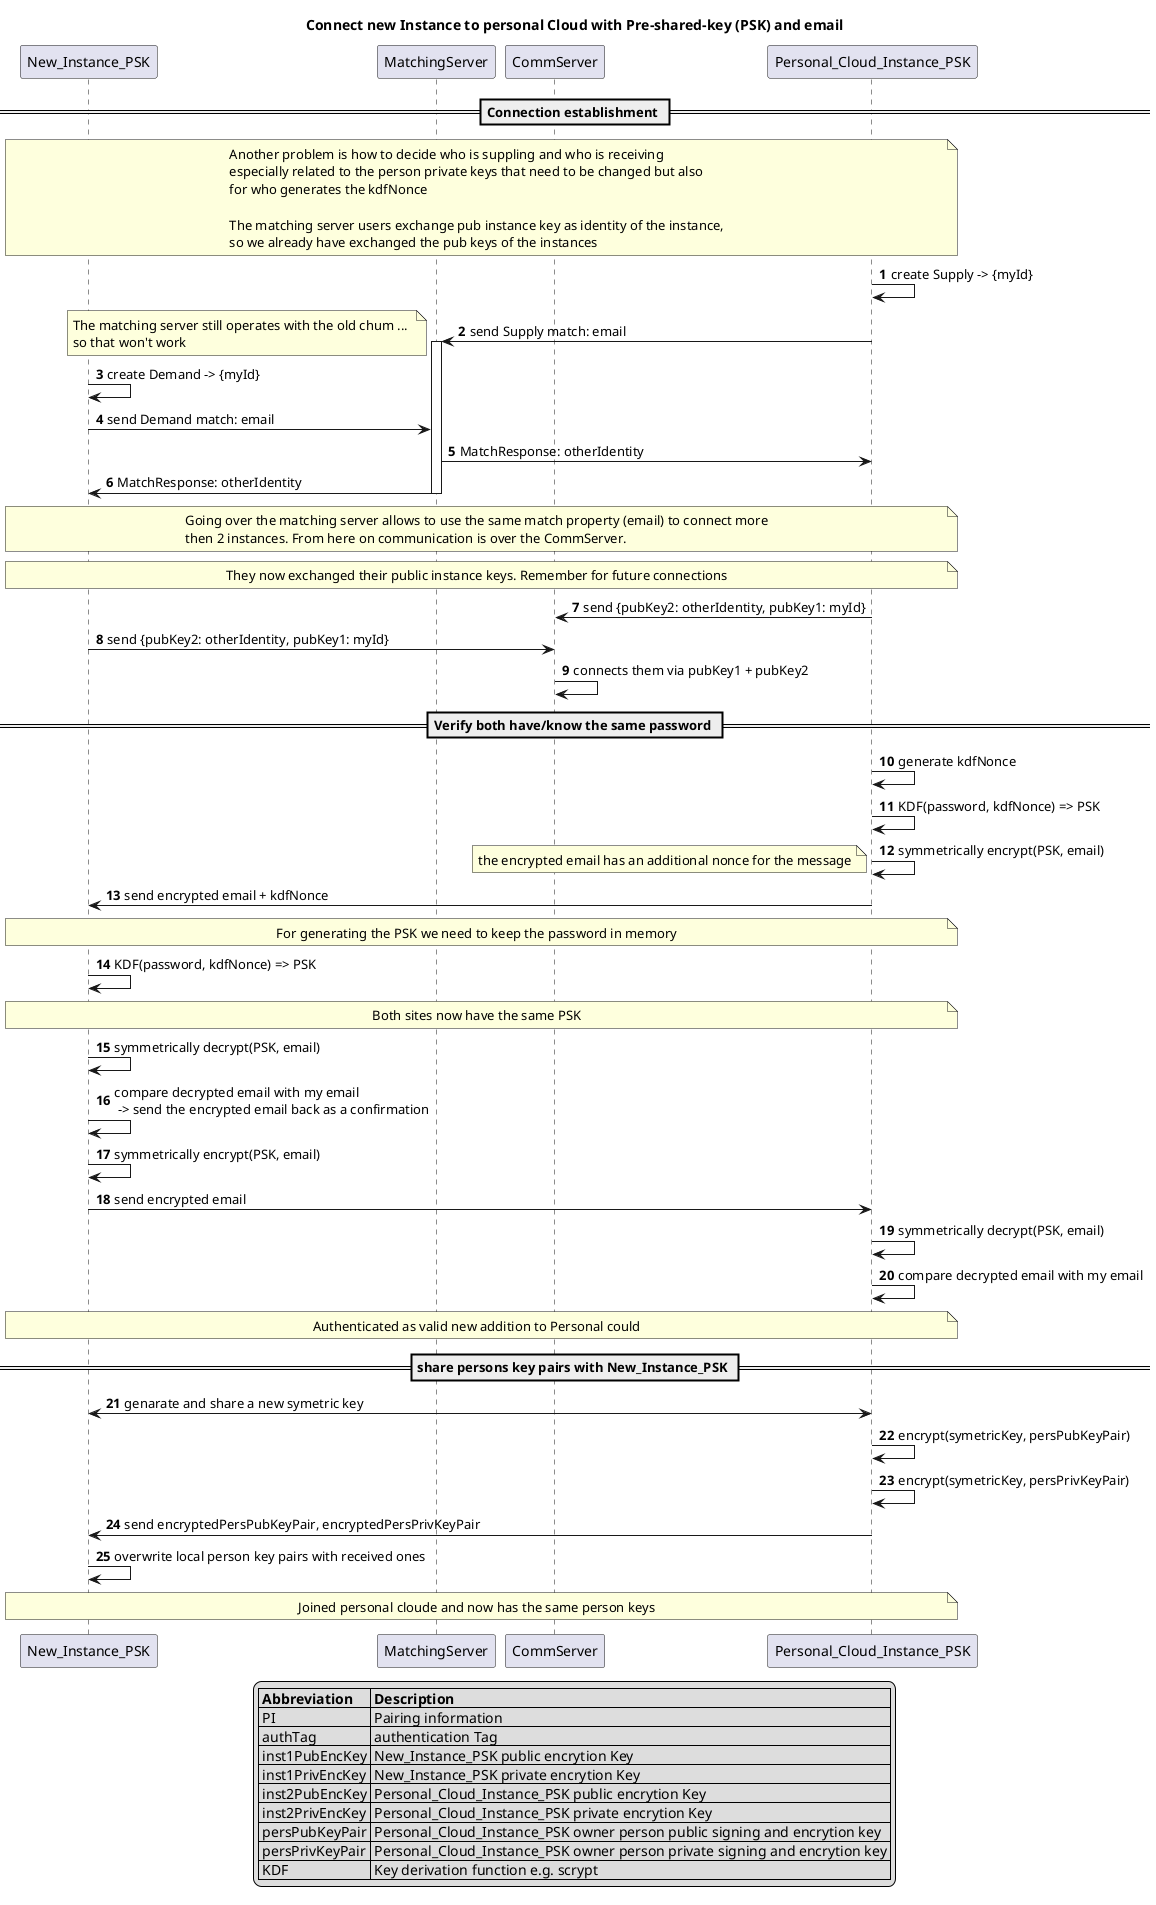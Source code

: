 @startuml
autonumber
title Connect new Instance to personal Cloud with Pre-shared-key (PSK) and email

participant New_Instance_PSK
participant MatchingServer
participant CommServer
participant Personal_Cloud_Instance_PSK

legend
|= Abbreviation |= Description |
| PI | Pairing information |
| authTag | authentication Tag|
| inst1PubEncKey | New_Instance_PSK public encrytion Key |
| inst1PrivEncKey | New_Instance_PSK private encrytion Key |
| inst2PubEncKey | Personal_Cloud_Instance_PSK public encrytion Key |
| inst2PrivEncKey | Personal_Cloud_Instance_PSK private encrytion Key |
| persPubKeyPair | Personal_Cloud_Instance_PSK owner person public signing and encrytion key |
| persPrivKeyPair | Personal_Cloud_Instance_PSK owner person private signing and encrytion key |
| KDF | Key derivation function e.g. scrypt|
endlegend

== Connection establishment ==
note over New_Instance_PSK, Personal_Cloud_Instance_PSK
 Another problem is how to decide who is suppling and who is receiving
 especially related to the person private keys that need to be changed but also
 for who generates the kdfNonce

 The matching server users exchange pub instance key as identity of the instance,
 so we already have exchanged the pub keys of the instances
end note
Personal_Cloud_Instance_PSK -> Personal_Cloud_Instance_PSK: create Supply -> {myId}
Personal_Cloud_Instance_PSK -> MatchingServer : send Supply match: email
activate MatchingServer
note left: The matching server still operates with the old chum ... \nso that won't work
New_Instance_PSK -> New_Instance_PSK: create Demand -> {myId}
New_Instance_PSK -> MatchingServer : send Demand match: email
MatchingServer -> Personal_Cloud_Instance_PSK: MatchResponse: otherIdentity
MatchingServer -> New_Instance_PSK: MatchResponse: otherIdentity
deactivate MatchingServer
note over New_Instance_PSK, Personal_Cloud_Instance_PSK
 Going over the matching server allows to use the same match property (email) to connect more
 then 2 instances. From here on communication is over the CommServer.
end note
note over New_Instance_PSK, Personal_Cloud_Instance_PSK
 They now exchanged their public instance keys. Remember for future connections
end note
Personal_Cloud_Instance_PSK -> CommServer : send {pubKey2: otherIdentity, pubKey1: myId}
New_Instance_PSK -> CommServer : send {pubKey2: otherIdentity, pubKey1: myId}
CommServer -> CommServer: connects them via pubKey1 + pubKey2


== Verify both have/know the same password ==
Personal_Cloud_Instance_PSK -> Personal_Cloud_Instance_PSK: generate kdfNonce
Personal_Cloud_Instance_PSK -> Personal_Cloud_Instance_PSK: KDF(password, kdfNonce) => PSK
Personal_Cloud_Instance_PSK -> Personal_Cloud_Instance_PSK : symmetrically encrypt(PSK, email)
note left: the encrypted email has an additional nonce for the message
Personal_Cloud_Instance_PSK -> New_Instance_PSK : send encrypted email + kdfNonce
note over New_Instance_PSK, Personal_Cloud_Instance_PSK
For generating the PSK we need to keep the password in memory
end note
New_Instance_PSK -> New_Instance_PSK: KDF(password, kdfNonce) => PSK
note over New_Instance_PSK, Personal_Cloud_Instance_PSK
 Both sites now have the same PSK
end note
New_Instance_PSK -> New_Instance_PSK: symmetrically decrypt(PSK, email)
New_Instance_PSK -> New_Instance_PSK: compare decrypted email with my email \n -> send the encrypted email back as a confirmation
New_Instance_PSK -> New_Instance_PSK : symmetrically encrypt(PSK, email)
New_Instance_PSK -> Personal_Cloud_Instance_PSK : send encrypted email
Personal_Cloud_Instance_PSK -> Personal_Cloud_Instance_PSK: symmetrically decrypt(PSK, email)
Personal_Cloud_Instance_PSK -> Personal_Cloud_Instance_PSK: compare decrypted email with my email

note over New_Instance_PSK, Personal_Cloud_Instance_PSK
 Authenticated as valid new addition to Personal could
end note

== share persons key pairs with New_Instance_PSK ==
New_Instance_PSK <-> Personal_Cloud_Instance_PSK: genarate and share a new symetric key
Personal_Cloud_Instance_PSK -> Personal_Cloud_Instance_PSK: encrypt(symetricKey, persPubKeyPair)
Personal_Cloud_Instance_PSK -> Personal_Cloud_Instance_PSK: encrypt(symetricKey, persPrivKeyPair)
Personal_Cloud_Instance_PSK -> New_Instance_PSK: send encryptedPersPubKeyPair, encryptedPersPrivKeyPair
New_Instance_PSK -> New_Instance_PSK: overwrite local person key pairs with received ones

note over New_Instance_PSK, Personal_Cloud_Instance_PSK
 Joined personal cloude and now has the same person keys
end note

@enduml
